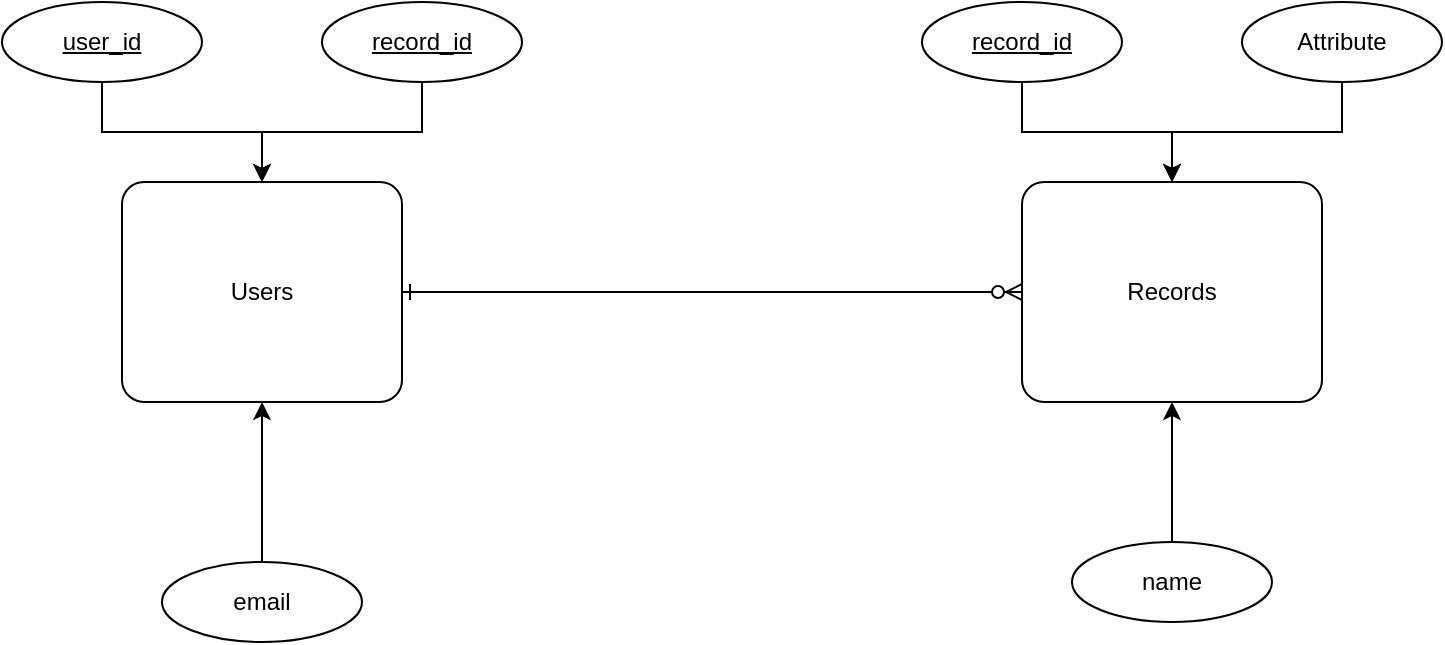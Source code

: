 <mxfile version="15.8.3" type="github">
  <diagram id="R2lEEEUBdFMjLlhIrx00" name="Page-1">
    <mxGraphModel dx="1426" dy="794" grid="1" gridSize="10" guides="1" tooltips="1" connect="1" arrows="1" fold="1" page="1" pageScale="1" pageWidth="850" pageHeight="1100" math="0" shadow="0" extFonts="Permanent Marker^https://fonts.googleapis.com/css?family=Permanent+Marker">
      <root>
        <mxCell id="0" />
        <mxCell id="1" parent="0" />
        <mxCell id="C-vyLk0tnHw3VtMMgP7b-1" value="" style="edgeStyle=entityRelationEdgeStyle;endArrow=ERzeroToMany;startArrow=ERone;endFill=1;startFill=0;exitX=1;exitY=0.5;exitDx=0;exitDy=0;entryX=0;entryY=0.5;entryDx=0;entryDy=0;" parent="1" source="o_D7zPI8jEWWfxkzGFf5-40" target="o_D7zPI8jEWWfxkzGFf5-41" edge="1">
          <mxGeometry width="100" height="100" relative="1" as="geometry">
            <mxPoint x="330" y="207.5" as="sourcePoint" />
            <mxPoint x="450" y="212.5" as="targetPoint" />
          </mxGeometry>
        </mxCell>
        <mxCell id="o_D7zPI8jEWWfxkzGFf5-40" value="Users" style="rounded=1;arcSize=10;whiteSpace=wrap;html=1;align=center;" vertex="1" parent="1">
          <mxGeometry x="110" y="190" width="140" height="110" as="geometry" />
        </mxCell>
        <mxCell id="o_D7zPI8jEWWfxkzGFf5-41" value="Records" style="rounded=1;arcSize=10;whiteSpace=wrap;html=1;align=center;" vertex="1" parent="1">
          <mxGeometry x="560" y="190" width="150" height="110" as="geometry" />
        </mxCell>
        <mxCell id="o_D7zPI8jEWWfxkzGFf5-45" value="" style="edgeStyle=orthogonalEdgeStyle;rounded=0;orthogonalLoop=1;jettySize=auto;html=1;" edge="1" parent="1" source="o_D7zPI8jEWWfxkzGFf5-44" target="o_D7zPI8jEWWfxkzGFf5-40">
          <mxGeometry relative="1" as="geometry" />
        </mxCell>
        <mxCell id="o_D7zPI8jEWWfxkzGFf5-44" value="user_id" style="ellipse;whiteSpace=wrap;html=1;align=center;fontStyle=4;" vertex="1" parent="1">
          <mxGeometry x="50" y="100" width="100" height="40" as="geometry" />
        </mxCell>
        <mxCell id="o_D7zPI8jEWWfxkzGFf5-47" value="" style="edgeStyle=orthogonalEdgeStyle;rounded=0;orthogonalLoop=1;jettySize=auto;html=1;" edge="1" parent="1" source="o_D7zPI8jEWWfxkzGFf5-46" target="o_D7zPI8jEWWfxkzGFf5-40">
          <mxGeometry relative="1" as="geometry" />
        </mxCell>
        <mxCell id="o_D7zPI8jEWWfxkzGFf5-46" value="email" style="ellipse;whiteSpace=wrap;html=1;align=center;" vertex="1" parent="1">
          <mxGeometry x="130" y="380" width="100" height="40" as="geometry" />
        </mxCell>
        <mxCell id="o_D7zPI8jEWWfxkzGFf5-53" value="" style="edgeStyle=orthogonalEdgeStyle;rounded=0;orthogonalLoop=1;jettySize=auto;html=1;" edge="1" parent="1" source="o_D7zPI8jEWWfxkzGFf5-48" target="o_D7zPI8jEWWfxkzGFf5-41">
          <mxGeometry relative="1" as="geometry" />
        </mxCell>
        <mxCell id="o_D7zPI8jEWWfxkzGFf5-48" value="name" style="ellipse;whiteSpace=wrap;html=1;align=center;" vertex="1" parent="1">
          <mxGeometry x="585" y="370" width="100" height="40" as="geometry" />
        </mxCell>
        <mxCell id="o_D7zPI8jEWWfxkzGFf5-50" value="" style="edgeStyle=orthogonalEdgeStyle;rounded=0;orthogonalLoop=1;jettySize=auto;html=1;" edge="1" parent="1" source="o_D7zPI8jEWWfxkzGFf5-49" target="o_D7zPI8jEWWfxkzGFf5-40">
          <mxGeometry relative="1" as="geometry" />
        </mxCell>
        <mxCell id="o_D7zPI8jEWWfxkzGFf5-49" value="record_id" style="ellipse;whiteSpace=wrap;html=1;align=center;fontStyle=4;" vertex="1" parent="1">
          <mxGeometry x="210" y="100" width="100" height="40" as="geometry" />
        </mxCell>
        <mxCell id="o_D7zPI8jEWWfxkzGFf5-52" value="" style="edgeStyle=orthogonalEdgeStyle;rounded=0;orthogonalLoop=1;jettySize=auto;html=1;" edge="1" parent="1" source="o_D7zPI8jEWWfxkzGFf5-51" target="o_D7zPI8jEWWfxkzGFf5-41">
          <mxGeometry relative="1" as="geometry" />
        </mxCell>
        <mxCell id="o_D7zPI8jEWWfxkzGFf5-51" value="record_id" style="ellipse;whiteSpace=wrap;html=1;align=center;fontStyle=4;" vertex="1" parent="1">
          <mxGeometry x="510" y="100" width="100" height="40" as="geometry" />
        </mxCell>
        <mxCell id="o_D7zPI8jEWWfxkzGFf5-55" value="" style="edgeStyle=orthogonalEdgeStyle;rounded=0;orthogonalLoop=1;jettySize=auto;html=1;" edge="1" parent="1" source="o_D7zPI8jEWWfxkzGFf5-54" target="o_D7zPI8jEWWfxkzGFf5-41">
          <mxGeometry relative="1" as="geometry" />
        </mxCell>
        <mxCell id="o_D7zPI8jEWWfxkzGFf5-54" value="Attribute" style="ellipse;whiteSpace=wrap;html=1;align=center;" vertex="1" parent="1">
          <mxGeometry x="670" y="100" width="100" height="40" as="geometry" />
        </mxCell>
      </root>
    </mxGraphModel>
  </diagram>
</mxfile>

